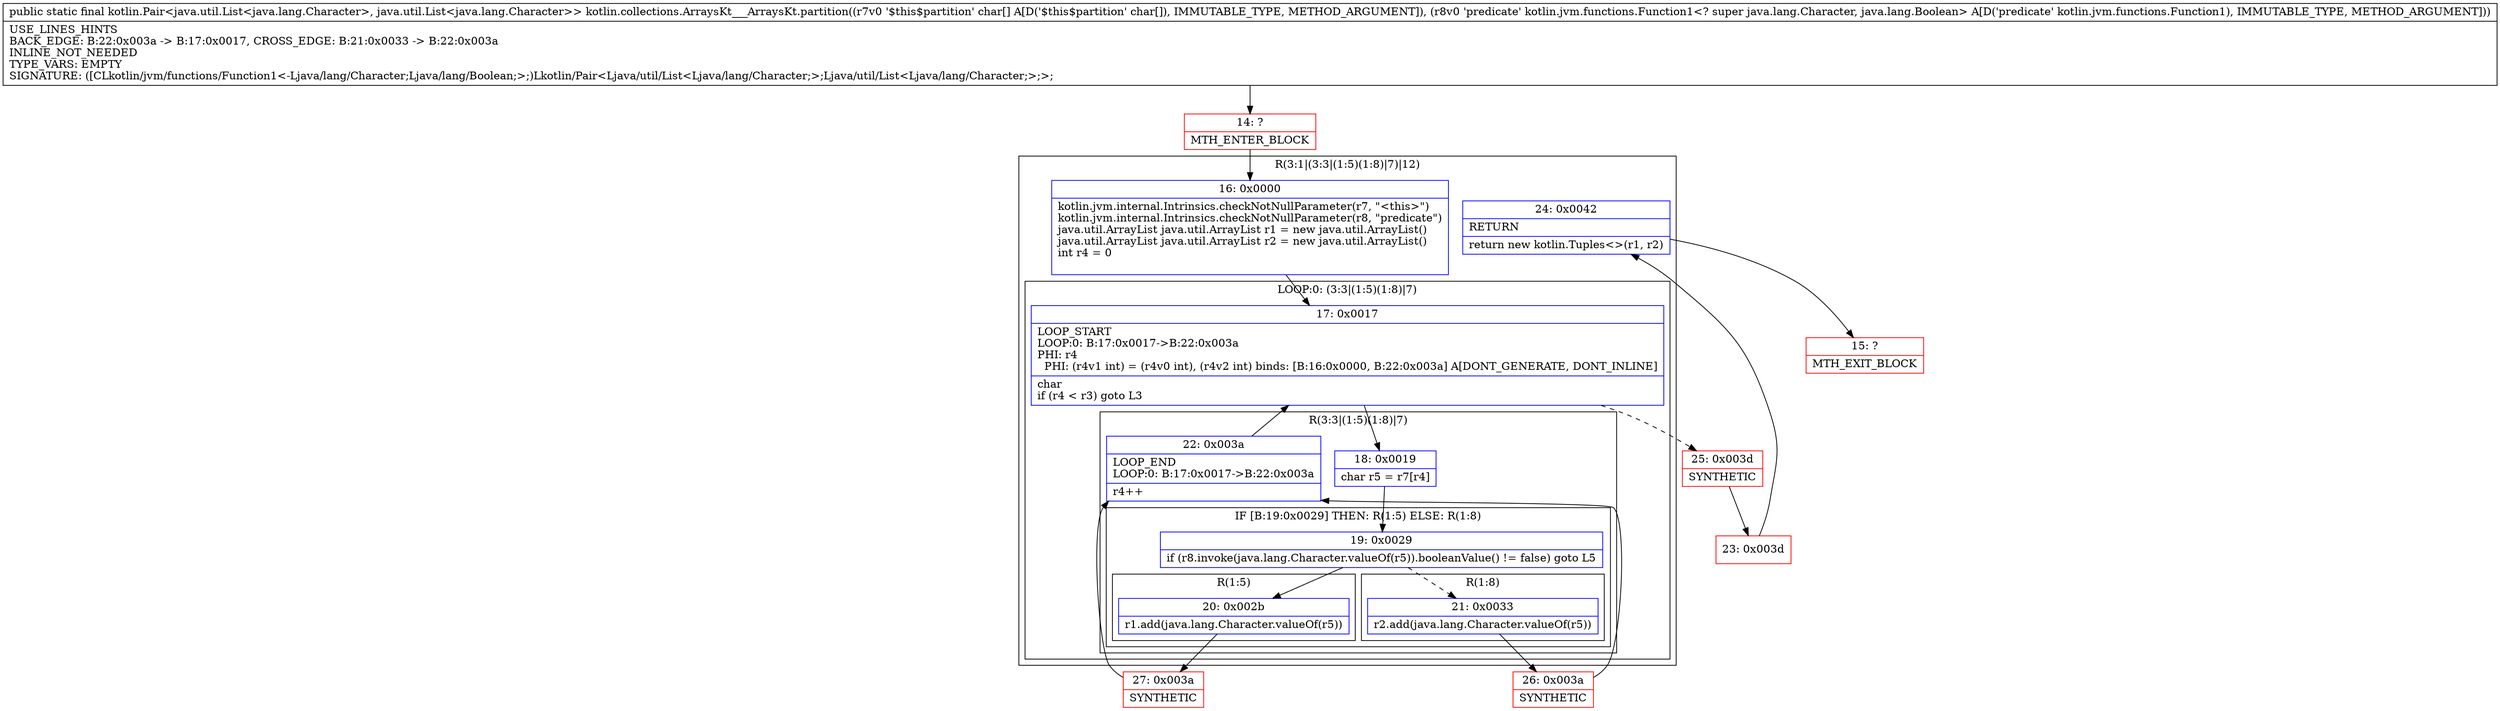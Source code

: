 digraph "CFG forkotlin.collections.ArraysKt___ArraysKt.partition([CLkotlin\/jvm\/functions\/Function1;)Lkotlin\/Pair;" {
subgraph cluster_Region_1738100419 {
label = "R(3:1|(3:3|(1:5)(1:8)|7)|12)";
node [shape=record,color=blue];
Node_16 [shape=record,label="{16\:\ 0x0000|kotlin.jvm.internal.Intrinsics.checkNotNullParameter(r7, \"\<this\>\")\lkotlin.jvm.internal.Intrinsics.checkNotNullParameter(r8, \"predicate\")\ljava.util.ArrayList java.util.ArrayList r1 = new java.util.ArrayList()\ljava.util.ArrayList java.util.ArrayList r2 = new java.util.ArrayList()\lint r4 = 0\l\l}"];
subgraph cluster_LoopRegion_973764582 {
label = "LOOP:0: (3:3|(1:5)(1:8)|7)";
node [shape=record,color=blue];
Node_17 [shape=record,label="{17\:\ 0x0017|LOOP_START\lLOOP:0: B:17:0x0017\-\>B:22:0x003a\lPHI: r4 \l  PHI: (r4v1 int) = (r4v0 int), (r4v2 int) binds: [B:16:0x0000, B:22:0x003a] A[DONT_GENERATE, DONT_INLINE]\l|char \lif (r4 \< r3) goto L3\l}"];
subgraph cluster_Region_294362975 {
label = "R(3:3|(1:5)(1:8)|7)";
node [shape=record,color=blue];
Node_18 [shape=record,label="{18\:\ 0x0019|char r5 = r7[r4]\l}"];
subgraph cluster_IfRegion_2113874130 {
label = "IF [B:19:0x0029] THEN: R(1:5) ELSE: R(1:8)";
node [shape=record,color=blue];
Node_19 [shape=record,label="{19\:\ 0x0029|if (r8.invoke(java.lang.Character.valueOf(r5)).booleanValue() != false) goto L5\l}"];
subgraph cluster_Region_1605881275 {
label = "R(1:5)";
node [shape=record,color=blue];
Node_20 [shape=record,label="{20\:\ 0x002b|r1.add(java.lang.Character.valueOf(r5))\l}"];
}
subgraph cluster_Region_1511668260 {
label = "R(1:8)";
node [shape=record,color=blue];
Node_21 [shape=record,label="{21\:\ 0x0033|r2.add(java.lang.Character.valueOf(r5))\l}"];
}
}
Node_22 [shape=record,label="{22\:\ 0x003a|LOOP_END\lLOOP:0: B:17:0x0017\-\>B:22:0x003a\l|r4++\l}"];
}
}
Node_24 [shape=record,label="{24\:\ 0x0042|RETURN\l|return new kotlin.Tuples\<\>(r1, r2)\l}"];
}
Node_14 [shape=record,color=red,label="{14\:\ ?|MTH_ENTER_BLOCK\l}"];
Node_27 [shape=record,color=red,label="{27\:\ 0x003a|SYNTHETIC\l}"];
Node_26 [shape=record,color=red,label="{26\:\ 0x003a|SYNTHETIC\l}"];
Node_25 [shape=record,color=red,label="{25\:\ 0x003d|SYNTHETIC\l}"];
Node_23 [shape=record,color=red,label="{23\:\ 0x003d}"];
Node_15 [shape=record,color=red,label="{15\:\ ?|MTH_EXIT_BLOCK\l}"];
MethodNode[shape=record,label="{public static final kotlin.Pair\<java.util.List\<java.lang.Character\>, java.util.List\<java.lang.Character\>\> kotlin.collections.ArraysKt___ArraysKt.partition((r7v0 '$this$partition' char[] A[D('$this$partition' char[]), IMMUTABLE_TYPE, METHOD_ARGUMENT]), (r8v0 'predicate' kotlin.jvm.functions.Function1\<? super java.lang.Character, java.lang.Boolean\> A[D('predicate' kotlin.jvm.functions.Function1), IMMUTABLE_TYPE, METHOD_ARGUMENT]))  | USE_LINES_HINTS\lBACK_EDGE: B:22:0x003a \-\> B:17:0x0017, CROSS_EDGE: B:21:0x0033 \-\> B:22:0x003a\lINLINE_NOT_NEEDED\lTYPE_VARS: EMPTY\lSIGNATURE: ([CLkotlin\/jvm\/functions\/Function1\<\-Ljava\/lang\/Character;Ljava\/lang\/Boolean;\>;)Lkotlin\/Pair\<Ljava\/util\/List\<Ljava\/lang\/Character;\>;Ljava\/util\/List\<Ljava\/lang\/Character;\>;\>;\l}"];
MethodNode -> Node_14;Node_16 -> Node_17;
Node_17 -> Node_18;
Node_17 -> Node_25[style=dashed];
Node_18 -> Node_19;
Node_19 -> Node_20;
Node_19 -> Node_21[style=dashed];
Node_20 -> Node_27;
Node_21 -> Node_26;
Node_22 -> Node_17;
Node_24 -> Node_15;
Node_14 -> Node_16;
Node_27 -> Node_22;
Node_26 -> Node_22;
Node_25 -> Node_23;
Node_23 -> Node_24;
}

